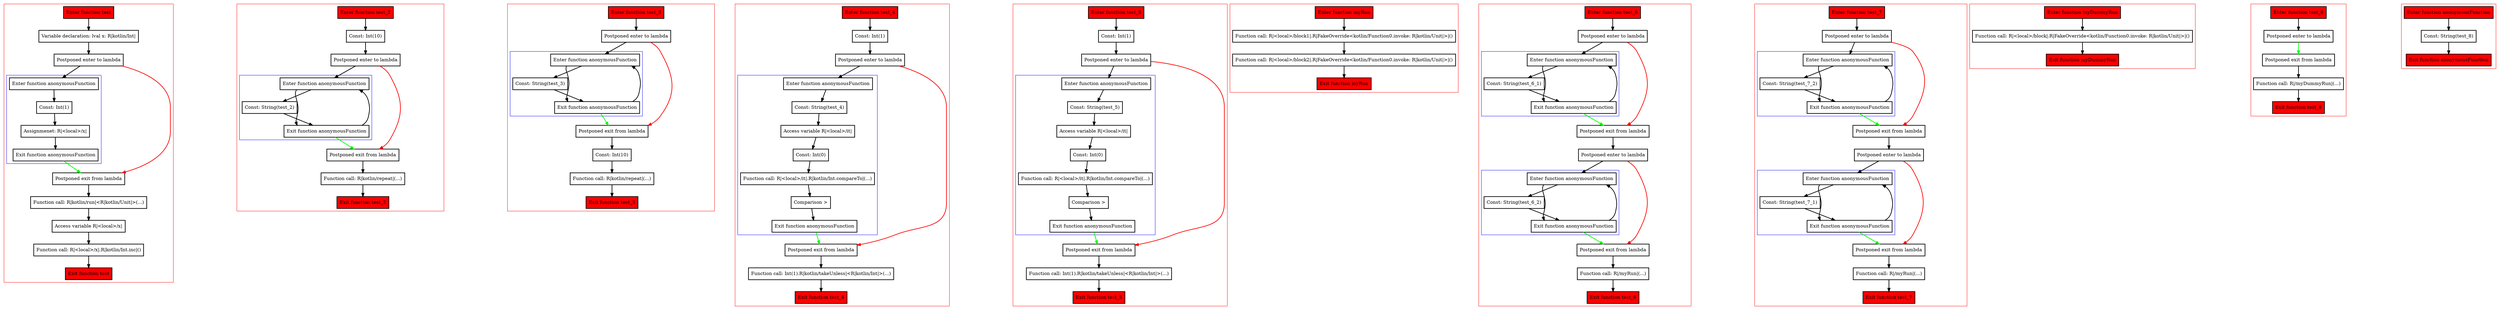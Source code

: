 digraph callsInPlace_kt {
    graph [nodesep=3]
    node [shape=box penwidth=2]
    edge [penwidth=2]

    subgraph cluster_0 {
        color=red
        0 [label="Enter function test" style="filled" fillcolor=red];
        1 [label="Variable declaration: lval x: R|kotlin/Int|"];
        2 [label="Postponed enter to lambda"];
        subgraph cluster_1 {
            color=blue
            3 [label="Enter function anonymousFunction"];
            4 [label="Const: Int(1)"];
            5 [label="Assignmenet: R|<local>/x|"];
            6 [label="Exit function anonymousFunction"];
        }
        7 [label="Postponed exit from lambda"];
        8 [label="Function call: R|kotlin/run|<R|kotlin/Unit|>(...)"];
        9 [label="Access variable R|<local>/x|"];
        10 [label="Function call: R|<local>/x|.R|kotlin/Int.inc|()"];
        11 [label="Exit function test" style="filled" fillcolor=red];
    }

    0 -> {1};
    1 -> {2};
    2 -> {3};
    2 -> {7} [color=red];
    3 -> {4};
    4 -> {5};
    5 -> {6};
    6 -> {7} [color=green];
    7 -> {8};
    8 -> {9};
    9 -> {10};
    10 -> {11};

    subgraph cluster_2 {
        color=red
        12 [label="Enter function test_2" style="filled" fillcolor=red];
        13 [label="Const: Int(10)"];
        14 [label="Postponed enter to lambda"];
        subgraph cluster_3 {
            color=blue
            15 [label="Enter function anonymousFunction"];
            16 [label="Const: String(test_2)"];
            17 [label="Exit function anonymousFunction"];
        }
        18 [label="Postponed exit from lambda"];
        19 [label="Function call: R|kotlin/repeat|(...)"];
        20 [label="Exit function test_2" style="filled" fillcolor=red];
    }

    12 -> {13};
    13 -> {14};
    14 -> {15};
    14 -> {18} [color=red];
    15 -> {17 16};
    16 -> {17};
    17 -> {15};
    17 -> {18} [color=green];
    18 -> {19};
    19 -> {20};

    subgraph cluster_4 {
        color=red
        21 [label="Enter function test_3" style="filled" fillcolor=red];
        22 [label="Postponed enter to lambda"];
        subgraph cluster_5 {
            color=blue
            23 [label="Enter function anonymousFunction"];
            24 [label="Const: String(test_3)"];
            25 [label="Exit function anonymousFunction"];
        }
        26 [label="Postponed exit from lambda"];
        27 [label="Const: Int(10)"];
        28 [label="Function call: R|kotlin/repeat|(...)"];
        29 [label="Exit function test_3" style="filled" fillcolor=red];
    }

    21 -> {22};
    22 -> {23};
    22 -> {26} [color=red];
    23 -> {25 24};
    24 -> {25};
    25 -> {23};
    25 -> {26} [color=green];
    26 -> {27};
    27 -> {28};
    28 -> {29};

    subgraph cluster_6 {
        color=red
        30 [label="Enter function test_4" style="filled" fillcolor=red];
        31 [label="Const: Int(1)"];
        32 [label="Postponed enter to lambda"];
        subgraph cluster_7 {
            color=blue
            33 [label="Enter function anonymousFunction"];
            34 [label="Const: String(test_4)"];
            35 [label="Access variable R|<local>/it|"];
            36 [label="Const: Int(0)"];
            37 [label="Function call: R|<local>/it|.R|kotlin/Int.compareTo|(...)"];
            38 [label="Comparison >"];
            39 [label="Exit function anonymousFunction"];
        }
        40 [label="Postponed exit from lambda"];
        41 [label="Function call: Int(1).R|kotlin/takeUnless|<R|kotlin/Int|>(...)"];
        42 [label="Exit function test_4" style="filled" fillcolor=red];
    }

    30 -> {31};
    31 -> {32};
    32 -> {33};
    32 -> {40} [color=red];
    33 -> {34};
    34 -> {35};
    35 -> {36};
    36 -> {37};
    37 -> {38};
    38 -> {39};
    39 -> {40} [color=green];
    40 -> {41};
    41 -> {42};

    subgraph cluster_8 {
        color=red
        43 [label="Enter function test_5" style="filled" fillcolor=red];
        44 [label="Const: Int(1)"];
        45 [label="Postponed enter to lambda"];
        subgraph cluster_9 {
            color=blue
            46 [label="Enter function anonymousFunction"];
            47 [label="Const: String(test_5)"];
            48 [label="Access variable R|<local>/it|"];
            49 [label="Const: Int(0)"];
            50 [label="Function call: R|<local>/it|.R|kotlin/Int.compareTo|(...)"];
            51 [label="Comparison >"];
            52 [label="Exit function anonymousFunction"];
        }
        53 [label="Postponed exit from lambda"];
        54 [label="Function call: Int(1).R|kotlin/takeUnless|<R|kotlin/Int|>(...)"];
        55 [label="Exit function test_5" style="filled" fillcolor=red];
    }

    43 -> {44};
    44 -> {45};
    45 -> {46};
    45 -> {53} [color=red];
    46 -> {47};
    47 -> {48};
    48 -> {49};
    49 -> {50};
    50 -> {51};
    51 -> {52};
    52 -> {53} [color=green];
    53 -> {54};
    54 -> {55};

    subgraph cluster_10 {
        color=red
        56 [label="Enter function myRun" style="filled" fillcolor=red];
        57 [label="Function call: R|<local>/block1|.R|FakeOverride<kotlin/Function0.invoke: R|kotlin/Unit|>|()"];
        58 [label="Function call: R|<local>/block2|.R|FakeOverride<kotlin/Function0.invoke: R|kotlin/Unit|>|()"];
        59 [label="Exit function myRun" style="filled" fillcolor=red];
    }

    56 -> {57};
    57 -> {58};
    58 -> {59};

    subgraph cluster_11 {
        color=red
        60 [label="Enter function test_6" style="filled" fillcolor=red];
        61 [label="Postponed enter to lambda"];
        subgraph cluster_12 {
            color=blue
            62 [label="Enter function anonymousFunction"];
            63 [label="Const: String(test_6_1)"];
            64 [label="Exit function anonymousFunction"];
        }
        65 [label="Postponed exit from lambda"];
        66 [label="Postponed enter to lambda"];
        subgraph cluster_13 {
            color=blue
            67 [label="Enter function anonymousFunction"];
            68 [label="Const: String(test_6_2)"];
            69 [label="Exit function anonymousFunction"];
        }
        70 [label="Postponed exit from lambda"];
        71 [label="Function call: R|/myRun|(...)"];
        72 [label="Exit function test_6" style="filled" fillcolor=red];
    }

    60 -> {61};
    61 -> {62};
    61 -> {65} [color=red];
    62 -> {64 63};
    63 -> {64};
    64 -> {62};
    64 -> {65} [color=green];
    65 -> {66};
    66 -> {67};
    66 -> {70} [color=red];
    67 -> {69 68};
    68 -> {69};
    69 -> {67};
    69 -> {70} [color=green];
    70 -> {71};
    71 -> {72};

    subgraph cluster_14 {
        color=red
        73 [label="Enter function test_7" style="filled" fillcolor=red];
        74 [label="Postponed enter to lambda"];
        subgraph cluster_15 {
            color=blue
            75 [label="Enter function anonymousFunction"];
            76 [label="Const: String(test_7_2)"];
            77 [label="Exit function anonymousFunction"];
        }
        78 [label="Postponed exit from lambda"];
        79 [label="Postponed enter to lambda"];
        subgraph cluster_16 {
            color=blue
            80 [label="Enter function anonymousFunction"];
            81 [label="Const: String(test_7_1)"];
            82 [label="Exit function anonymousFunction"];
        }
        83 [label="Postponed exit from lambda"];
        84 [label="Function call: R|/myRun|(...)"];
        85 [label="Exit function test_7" style="filled" fillcolor=red];
    }

    73 -> {74};
    74 -> {75};
    74 -> {78} [color=red];
    75 -> {77 76};
    76 -> {77};
    77 -> {75};
    77 -> {78} [color=green];
    78 -> {79};
    79 -> {80};
    79 -> {83} [color=red];
    80 -> {82 81};
    81 -> {82};
    82 -> {80};
    82 -> {83} [color=green];
    83 -> {84};
    84 -> {85};

    subgraph cluster_17 {
        color=red
        86 [label="Enter function myDummyRun" style="filled" fillcolor=red];
        87 [label="Function call: R|<local>/block|.R|FakeOverride<kotlin/Function0.invoke: R|kotlin/Unit|>|()"];
        88 [label="Exit function myDummyRun" style="filled" fillcolor=red];
    }

    86 -> {87};
    87 -> {88};

    subgraph cluster_18 {
        color=red
        89 [label="Enter function test_8" style="filled" fillcolor=red];
        90 [label="Postponed enter to lambda"];
        91 [label="Postponed exit from lambda"];
        92 [label="Function call: R|/myDummyRun|(...)"];
        93 [label="Exit function test_8" style="filled" fillcolor=red];
    }

    89 -> {90};
    90 -> {91 91} [color=green];
    91 -> {92};
    92 -> {93};

    subgraph cluster_19 {
        color=red
        94 [label="Enter function anonymousFunction" style="filled" fillcolor=red];
        95 [label="Const: String(test_8)"];
        96 [label="Exit function anonymousFunction" style="filled" fillcolor=red];
    }

    94 -> {95};
    95 -> {96};

}
